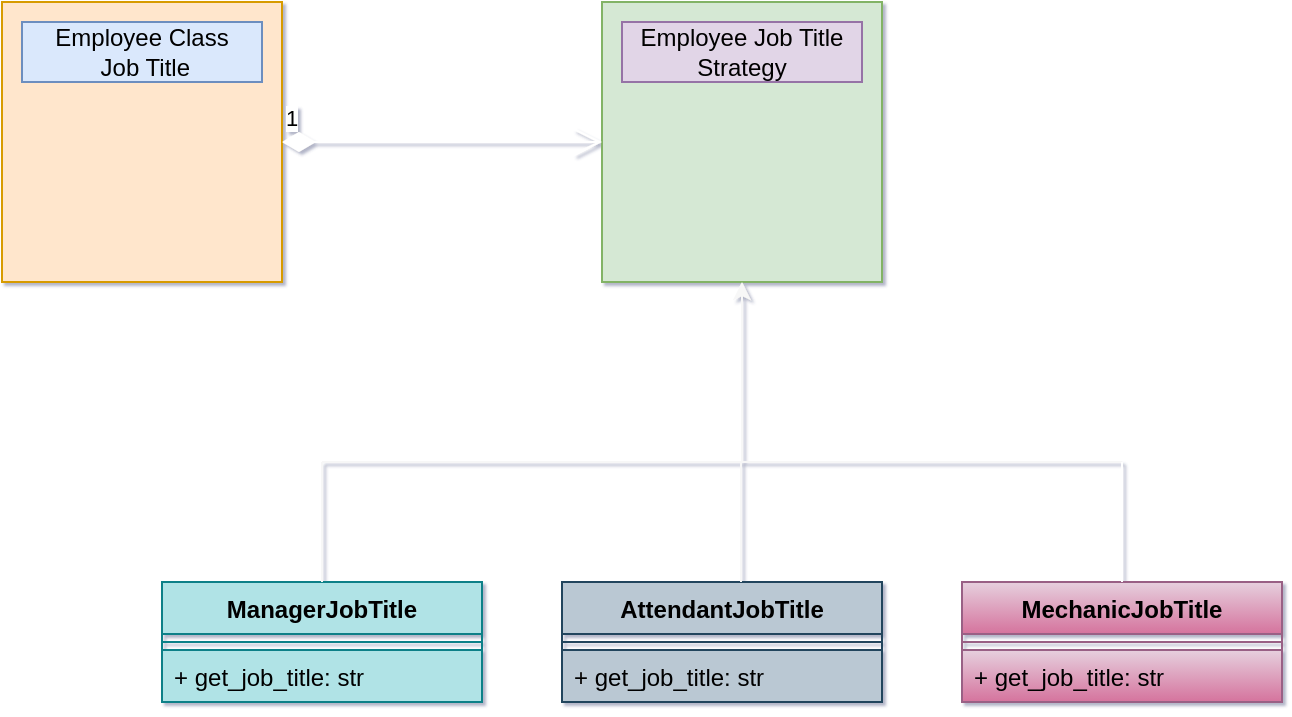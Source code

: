 <mxfile version="21.7.5" type="device">
  <diagram name="Page-1" id="X5zt_yIJ2RCx9R9ytifs">
    <mxGraphModel dx="794" dy="440" grid="1" gridSize="10" guides="1" tooltips="1" connect="1" arrows="1" fold="1" page="1" pageScale="1" pageWidth="850" pageHeight="1100" background="none" math="0" shadow="1">
      <root>
        <mxCell id="0" />
        <mxCell id="1" parent="0" />
        <mxCell id="tbVrZVnXzbQifNidUmjv-1" value="" style="whiteSpace=wrap;html=1;aspect=fixed;fillColor=#ffe6cc;strokeColor=#d79b00;" vertex="1" parent="1">
          <mxGeometry x="80" y="130" width="140" height="140" as="geometry" />
        </mxCell>
        <mxCell id="tbVrZVnXzbQifNidUmjv-2" value="" style="whiteSpace=wrap;html=1;aspect=fixed;fillColor=#d5e8d4;strokeColor=#82b366;" vertex="1" parent="1">
          <mxGeometry x="380" y="130" width="140" height="140" as="geometry" />
        </mxCell>
        <mxCell id="tbVrZVnXzbQifNidUmjv-3" value="Employee Class&lt;br&gt;&amp;nbsp;Job Title" style="rounded=0;whiteSpace=wrap;html=1;fillColor=#dae8fc;strokeColor=#6c8ebf;" vertex="1" parent="1">
          <mxGeometry x="90" y="140" width="120" height="30" as="geometry" />
        </mxCell>
        <mxCell id="tbVrZVnXzbQifNidUmjv-4" value="1" style="endArrow=open;html=1;endSize=12;startArrow=diamondThin;startSize=14;startFill=1;edgeStyle=orthogonalEdgeStyle;align=left;verticalAlign=bottom;rounded=0;strokeColor=#ffffff;" edge="1" parent="1">
          <mxGeometry x="-1" y="3" relative="1" as="geometry">
            <mxPoint x="220" y="200" as="sourcePoint" />
            <mxPoint x="380" y="200" as="targetPoint" />
          </mxGeometry>
        </mxCell>
        <mxCell id="tbVrZVnXzbQifNidUmjv-7" value="Employee Job Title Strategy" style="rounded=0;whiteSpace=wrap;html=1;fillColor=#e1d5e7;strokeColor=#9673a6;" vertex="1" parent="1">
          <mxGeometry x="390" y="140" width="120" height="30" as="geometry" />
        </mxCell>
        <mxCell id="tbVrZVnXzbQifNidUmjv-8" value="ManagerJobTitle" style="swimlane;fontStyle=1;align=center;verticalAlign=top;childLayout=stackLayout;horizontal=1;startSize=26;horizontalStack=0;resizeParent=1;resizeParentMax=0;resizeLast=0;collapsible=1;marginBottom=0;whiteSpace=wrap;html=1;fillColor=#b0e3e6;strokeColor=#0e8088;" vertex="1" parent="1">
          <mxGeometry x="160" y="420" width="160" height="60" as="geometry" />
        </mxCell>
        <mxCell id="tbVrZVnXzbQifNidUmjv-10" value="" style="line;strokeWidth=1;fillColor=none;align=left;verticalAlign=middle;spacingTop=-1;spacingLeft=3;spacingRight=3;rotatable=0;labelPosition=right;points=[];portConstraint=eastwest;strokeColor=inherit;" vertex="1" parent="tbVrZVnXzbQifNidUmjv-8">
          <mxGeometry y="26" width="160" height="8" as="geometry" />
        </mxCell>
        <mxCell id="tbVrZVnXzbQifNidUmjv-11" value="+ get_job_title: str" style="text;strokeColor=#0e8088;fillColor=#b0e3e6;align=left;verticalAlign=top;spacingLeft=4;spacingRight=4;overflow=hidden;rotatable=0;points=[[0,0.5],[1,0.5]];portConstraint=eastwest;whiteSpace=wrap;html=1;" vertex="1" parent="tbVrZVnXzbQifNidUmjv-8">
          <mxGeometry y="34" width="160" height="26" as="geometry" />
        </mxCell>
        <mxCell id="tbVrZVnXzbQifNidUmjv-12" value="AttendantJobTitle" style="swimlane;fontStyle=1;align=center;verticalAlign=top;childLayout=stackLayout;horizontal=1;startSize=26;horizontalStack=0;resizeParent=1;resizeParentMax=0;resizeLast=0;collapsible=1;marginBottom=0;whiteSpace=wrap;html=1;fillColor=#bac8d3;strokeColor=#23445d;" vertex="1" parent="1">
          <mxGeometry x="360" y="420" width="160" height="60" as="geometry" />
        </mxCell>
        <mxCell id="tbVrZVnXzbQifNidUmjv-14" value="" style="line;strokeWidth=1;fillColor=none;align=left;verticalAlign=middle;spacingTop=-1;spacingLeft=3;spacingRight=3;rotatable=0;labelPosition=right;points=[];portConstraint=eastwest;strokeColor=inherit;" vertex="1" parent="tbVrZVnXzbQifNidUmjv-12">
          <mxGeometry y="26" width="160" height="8" as="geometry" />
        </mxCell>
        <mxCell id="tbVrZVnXzbQifNidUmjv-15" value="+ get_job_title: str" style="text;strokeColor=#23445d;fillColor=#bac8d3;align=left;verticalAlign=top;spacingLeft=4;spacingRight=4;overflow=hidden;rotatable=0;points=[[0,0.5],[1,0.5]];portConstraint=eastwest;whiteSpace=wrap;html=1;" vertex="1" parent="tbVrZVnXzbQifNidUmjv-12">
          <mxGeometry y="34" width="160" height="26" as="geometry" />
        </mxCell>
        <mxCell id="tbVrZVnXzbQifNidUmjv-16" value="MechanicJobTitle" style="swimlane;fontStyle=1;align=center;verticalAlign=top;childLayout=stackLayout;horizontal=1;startSize=26;horizontalStack=0;resizeParent=1;resizeParentMax=0;resizeLast=0;collapsible=1;marginBottom=0;whiteSpace=wrap;html=1;fillColor=#e6d0de;gradientColor=#d5739d;strokeColor=#996185;" vertex="1" parent="1">
          <mxGeometry x="560" y="420" width="160" height="60" as="geometry" />
        </mxCell>
        <mxCell id="tbVrZVnXzbQifNidUmjv-18" value="" style="line;strokeWidth=1;fillColor=none;align=left;verticalAlign=middle;spacingTop=-1;spacingLeft=3;spacingRight=3;rotatable=0;labelPosition=right;points=[];portConstraint=eastwest;strokeColor=inherit;" vertex="1" parent="tbVrZVnXzbQifNidUmjv-16">
          <mxGeometry y="26" width="160" height="8" as="geometry" />
        </mxCell>
        <mxCell id="tbVrZVnXzbQifNidUmjv-19" value="+ get_job_title: str" style="text;strokeColor=#996185;fillColor=#e6d0de;align=left;verticalAlign=top;spacingLeft=4;spacingRight=4;overflow=hidden;rotatable=0;points=[[0,0.5],[1,0.5]];portConstraint=eastwest;whiteSpace=wrap;html=1;gradientColor=#d5739d;" vertex="1" parent="tbVrZVnXzbQifNidUmjv-16">
          <mxGeometry y="34" width="160" height="26" as="geometry" />
        </mxCell>
        <mxCell id="tbVrZVnXzbQifNidUmjv-20" value="" style="endArrow=classic;html=1;rounded=0;entryX=0.5;entryY=1;entryDx=0;entryDy=0;strokeColor=#f7f7f7;" edge="1" parent="1" target="tbVrZVnXzbQifNidUmjv-2">
          <mxGeometry width="50" height="50" relative="1" as="geometry">
            <mxPoint x="450" y="360" as="sourcePoint" />
            <mxPoint x="430" y="310" as="targetPoint" />
          </mxGeometry>
        </mxCell>
        <mxCell id="tbVrZVnXzbQifNidUmjv-21" value="" style="endArrow=none;html=1;rounded=0;strokeColor=#f7f7f7;" edge="1" parent="1">
          <mxGeometry width="50" height="50" relative="1" as="geometry">
            <mxPoint x="240" y="360" as="sourcePoint" />
            <mxPoint x="640" y="360" as="targetPoint" />
          </mxGeometry>
        </mxCell>
        <mxCell id="tbVrZVnXzbQifNidUmjv-23" value="" style="endArrow=none;html=1;rounded=0;exitX=0.5;exitY=0;exitDx=0;exitDy=0;strokeColor=#f7f7f7;" edge="1" parent="1" source="tbVrZVnXzbQifNidUmjv-8">
          <mxGeometry width="50" height="50" relative="1" as="geometry">
            <mxPoint x="380" y="360" as="sourcePoint" />
            <mxPoint x="240" y="360" as="targetPoint" />
          </mxGeometry>
        </mxCell>
        <mxCell id="tbVrZVnXzbQifNidUmjv-24" value="" style="endArrow=none;html=1;rounded=0;exitX=0.5;exitY=0;exitDx=0;exitDy=0;strokeColor=#ffffff;" edge="1" parent="1">
          <mxGeometry width="50" height="50" relative="1" as="geometry">
            <mxPoint x="640" y="420" as="sourcePoint" />
            <mxPoint x="640" y="360" as="targetPoint" />
          </mxGeometry>
        </mxCell>
        <mxCell id="tbVrZVnXzbQifNidUmjv-26" value="" style="endArrow=none;html=1;rounded=0;exitX=0.5;exitY=0;exitDx=0;exitDy=0;strokeColor=#f7f7f7;" edge="1" parent="1">
          <mxGeometry width="50" height="50" relative="1" as="geometry">
            <mxPoint x="449.5" y="420" as="sourcePoint" />
            <mxPoint x="449.5" y="360" as="targetPoint" />
          </mxGeometry>
        </mxCell>
      </root>
    </mxGraphModel>
  </diagram>
</mxfile>
